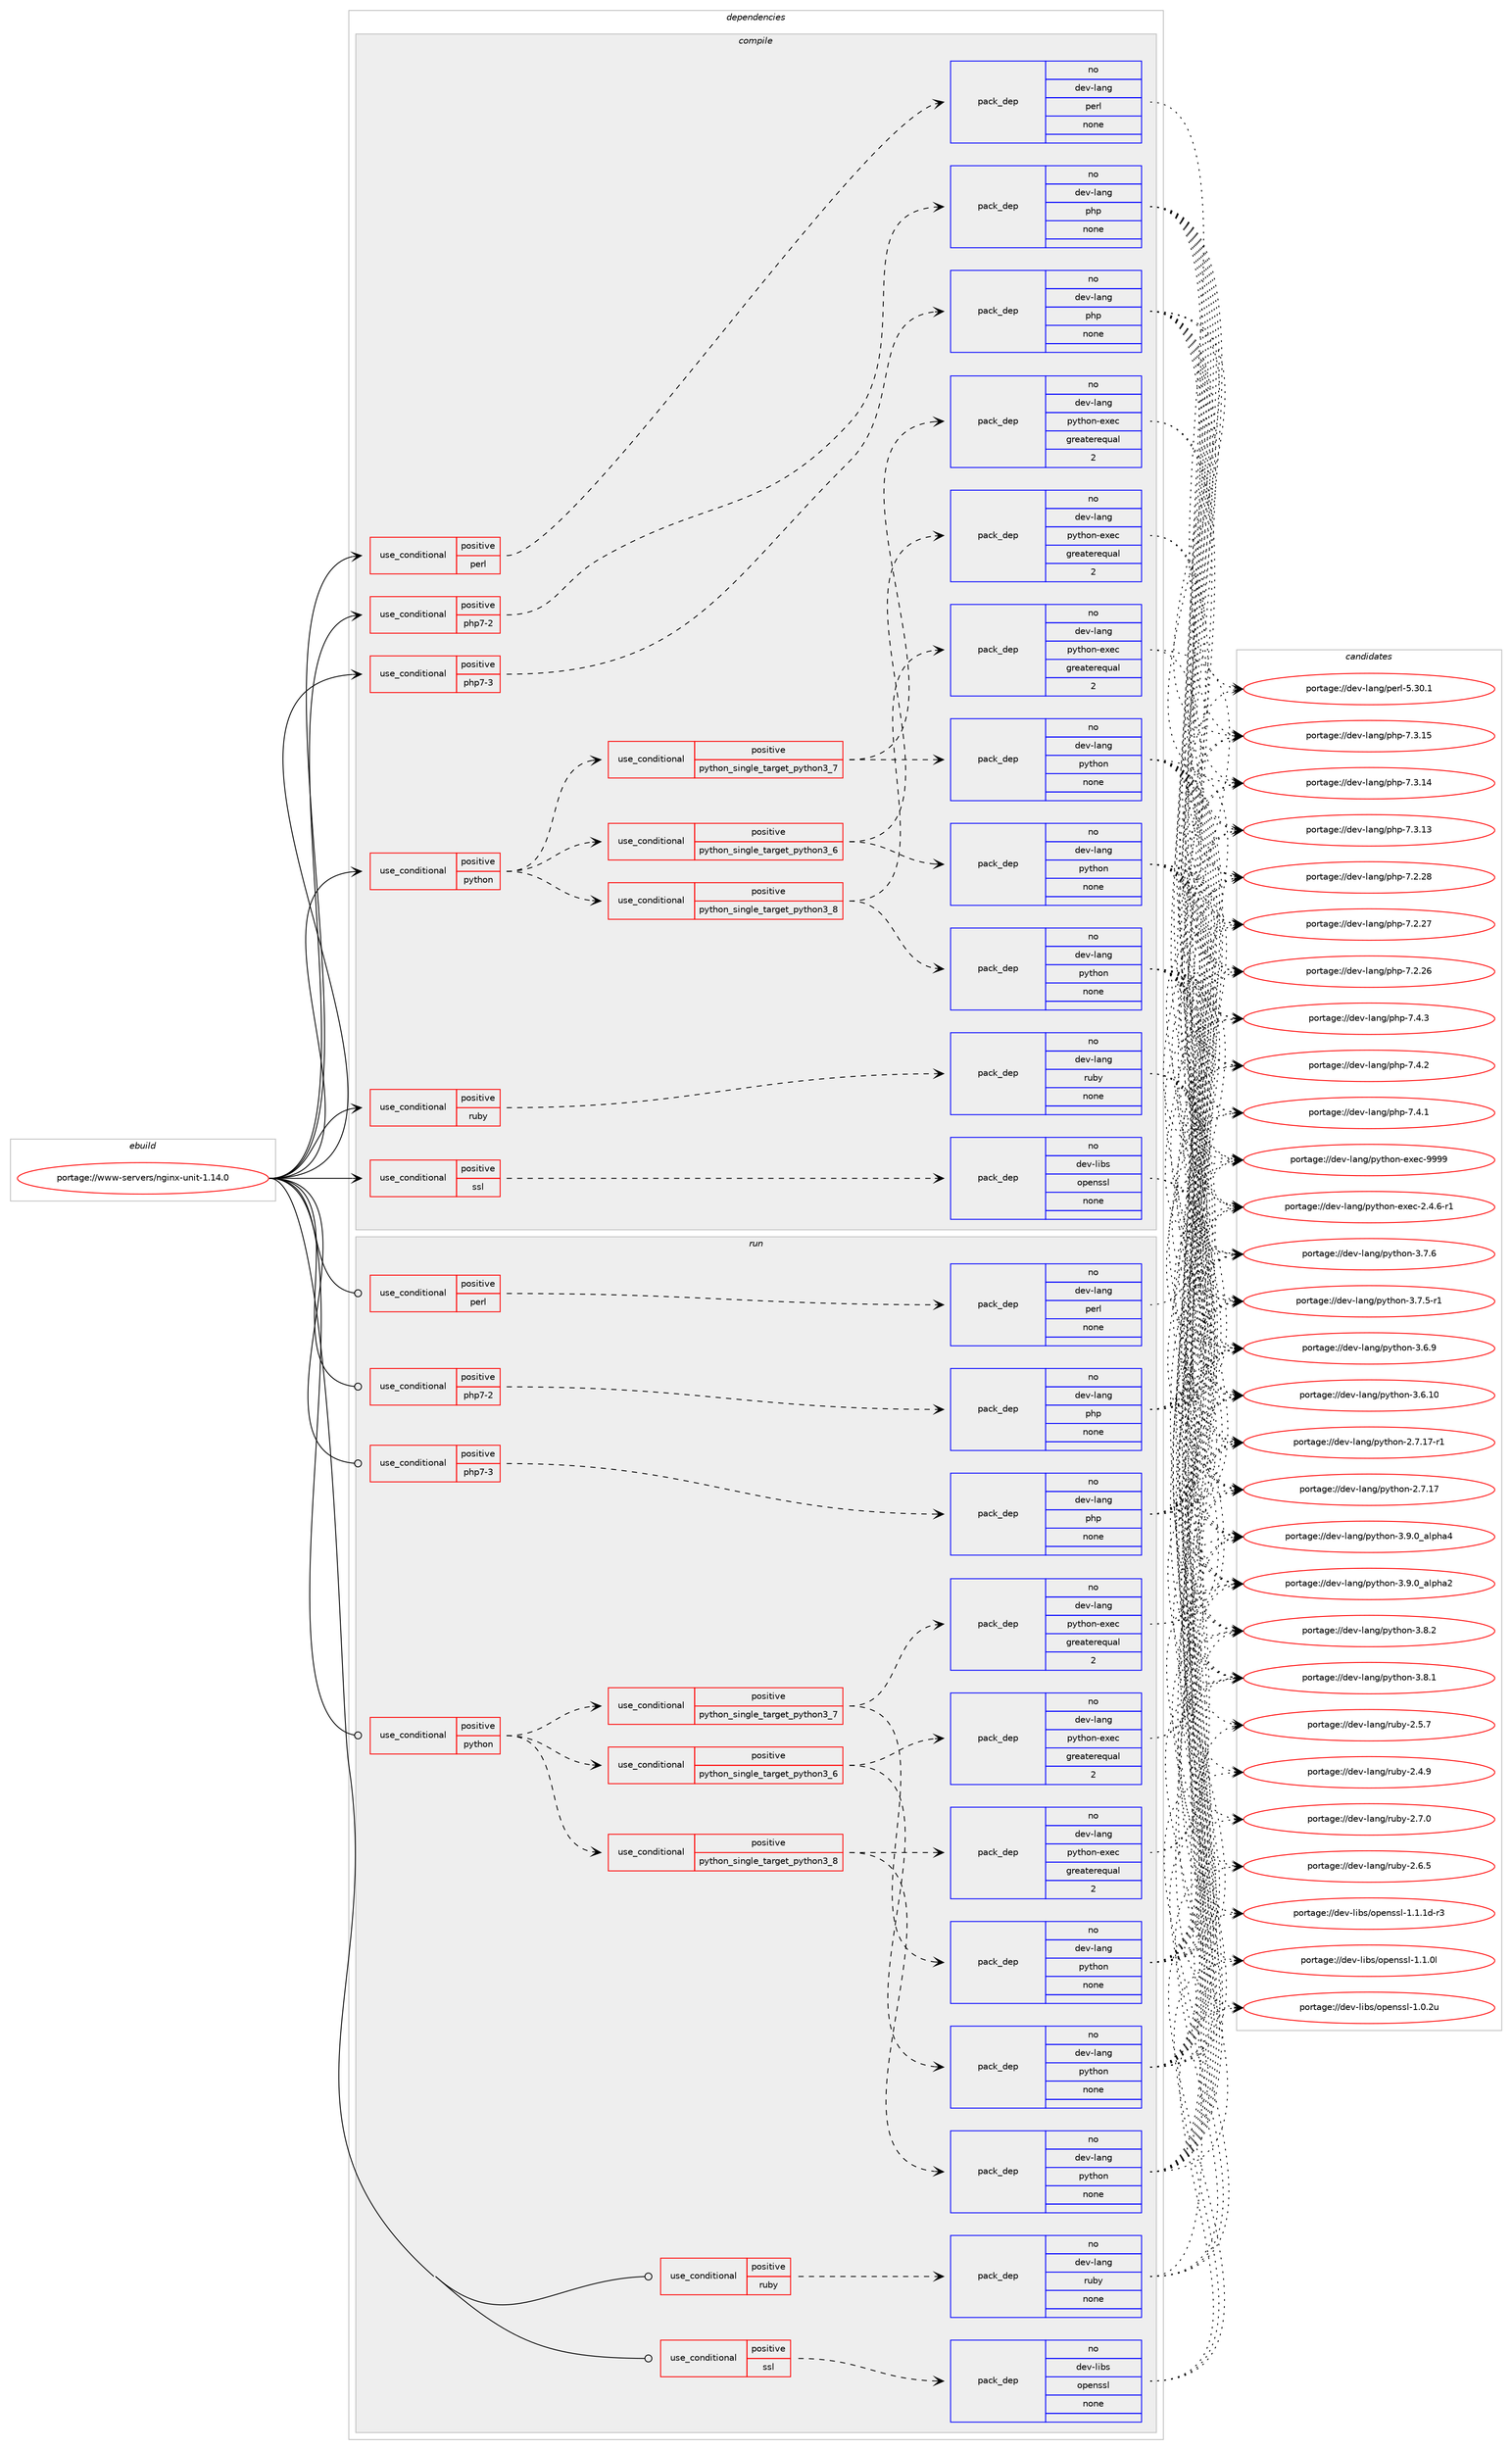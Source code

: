 digraph prolog {

# *************
# Graph options
# *************

newrank=true;
concentrate=true;
compound=true;
graph [rankdir=LR,fontname=Helvetica,fontsize=10,ranksep=1.5];#, ranksep=2.5, nodesep=0.2];
edge  [arrowhead=vee];
node  [fontname=Helvetica,fontsize=10];

# **********
# The ebuild
# **********

subgraph cluster_leftcol {
color=gray;
rank=same;
label=<<i>ebuild</i>>;
id [label="portage://www-servers/nginx-unit-1.14.0", color=red, width=4, href="../www-servers/nginx-unit-1.14.0.svg"];
}

# ****************
# The dependencies
# ****************

subgraph cluster_midcol {
color=gray;
label=<<i>dependencies</i>>;
subgraph cluster_compile {
fillcolor="#eeeeee";
style=filled;
label=<<i>compile</i>>;
subgraph cond2367 {
dependency17853 [label=<<TABLE BORDER="0" CELLBORDER="1" CELLSPACING="0" CELLPADDING="4"><TR><TD ROWSPAN="3" CELLPADDING="10">use_conditional</TD></TR><TR><TD>positive</TD></TR><TR><TD>perl</TD></TR></TABLE>>, shape=none, color=red];
subgraph pack15133 {
dependency17854 [label=<<TABLE BORDER="0" CELLBORDER="1" CELLSPACING="0" CELLPADDING="4" WIDTH="220"><TR><TD ROWSPAN="6" CELLPADDING="30">pack_dep</TD></TR><TR><TD WIDTH="110">no</TD></TR><TR><TD>dev-lang</TD></TR><TR><TD>perl</TD></TR><TR><TD>none</TD></TR><TR><TD></TD></TR></TABLE>>, shape=none, color=blue];
}
dependency17853:e -> dependency17854:w [weight=20,style="dashed",arrowhead="vee"];
}
id:e -> dependency17853:w [weight=20,style="solid",arrowhead="vee"];
subgraph cond2368 {
dependency17855 [label=<<TABLE BORDER="0" CELLBORDER="1" CELLSPACING="0" CELLPADDING="4"><TR><TD ROWSPAN="3" CELLPADDING="10">use_conditional</TD></TR><TR><TD>positive</TD></TR><TR><TD>php7-2</TD></TR></TABLE>>, shape=none, color=red];
subgraph pack15134 {
dependency17856 [label=<<TABLE BORDER="0" CELLBORDER="1" CELLSPACING="0" CELLPADDING="4" WIDTH="220"><TR><TD ROWSPAN="6" CELLPADDING="30">pack_dep</TD></TR><TR><TD WIDTH="110">no</TD></TR><TR><TD>dev-lang</TD></TR><TR><TD>php</TD></TR><TR><TD>none</TD></TR><TR><TD></TD></TR></TABLE>>, shape=none, color=blue];
}
dependency17855:e -> dependency17856:w [weight=20,style="dashed",arrowhead="vee"];
}
id:e -> dependency17855:w [weight=20,style="solid",arrowhead="vee"];
subgraph cond2369 {
dependency17857 [label=<<TABLE BORDER="0" CELLBORDER="1" CELLSPACING="0" CELLPADDING="4"><TR><TD ROWSPAN="3" CELLPADDING="10">use_conditional</TD></TR><TR><TD>positive</TD></TR><TR><TD>php7-3</TD></TR></TABLE>>, shape=none, color=red];
subgraph pack15135 {
dependency17858 [label=<<TABLE BORDER="0" CELLBORDER="1" CELLSPACING="0" CELLPADDING="4" WIDTH="220"><TR><TD ROWSPAN="6" CELLPADDING="30">pack_dep</TD></TR><TR><TD WIDTH="110">no</TD></TR><TR><TD>dev-lang</TD></TR><TR><TD>php</TD></TR><TR><TD>none</TD></TR><TR><TD></TD></TR></TABLE>>, shape=none, color=blue];
}
dependency17857:e -> dependency17858:w [weight=20,style="dashed",arrowhead="vee"];
}
id:e -> dependency17857:w [weight=20,style="solid",arrowhead="vee"];
subgraph cond2370 {
dependency17859 [label=<<TABLE BORDER="0" CELLBORDER="1" CELLSPACING="0" CELLPADDING="4"><TR><TD ROWSPAN="3" CELLPADDING="10">use_conditional</TD></TR><TR><TD>positive</TD></TR><TR><TD>python</TD></TR></TABLE>>, shape=none, color=red];
subgraph cond2371 {
dependency17860 [label=<<TABLE BORDER="0" CELLBORDER="1" CELLSPACING="0" CELLPADDING="4"><TR><TD ROWSPAN="3" CELLPADDING="10">use_conditional</TD></TR><TR><TD>positive</TD></TR><TR><TD>python_single_target_python3_6</TD></TR></TABLE>>, shape=none, color=red];
subgraph pack15136 {
dependency17861 [label=<<TABLE BORDER="0" CELLBORDER="1" CELLSPACING="0" CELLPADDING="4" WIDTH="220"><TR><TD ROWSPAN="6" CELLPADDING="30">pack_dep</TD></TR><TR><TD WIDTH="110">no</TD></TR><TR><TD>dev-lang</TD></TR><TR><TD>python</TD></TR><TR><TD>none</TD></TR><TR><TD></TD></TR></TABLE>>, shape=none, color=blue];
}
dependency17860:e -> dependency17861:w [weight=20,style="dashed",arrowhead="vee"];
subgraph pack15137 {
dependency17862 [label=<<TABLE BORDER="0" CELLBORDER="1" CELLSPACING="0" CELLPADDING="4" WIDTH="220"><TR><TD ROWSPAN="6" CELLPADDING="30">pack_dep</TD></TR><TR><TD WIDTH="110">no</TD></TR><TR><TD>dev-lang</TD></TR><TR><TD>python-exec</TD></TR><TR><TD>greaterequal</TD></TR><TR><TD>2</TD></TR></TABLE>>, shape=none, color=blue];
}
dependency17860:e -> dependency17862:w [weight=20,style="dashed",arrowhead="vee"];
}
dependency17859:e -> dependency17860:w [weight=20,style="dashed",arrowhead="vee"];
subgraph cond2372 {
dependency17863 [label=<<TABLE BORDER="0" CELLBORDER="1" CELLSPACING="0" CELLPADDING="4"><TR><TD ROWSPAN="3" CELLPADDING="10">use_conditional</TD></TR><TR><TD>positive</TD></TR><TR><TD>python_single_target_python3_7</TD></TR></TABLE>>, shape=none, color=red];
subgraph pack15138 {
dependency17864 [label=<<TABLE BORDER="0" CELLBORDER="1" CELLSPACING="0" CELLPADDING="4" WIDTH="220"><TR><TD ROWSPAN="6" CELLPADDING="30">pack_dep</TD></TR><TR><TD WIDTH="110">no</TD></TR><TR><TD>dev-lang</TD></TR><TR><TD>python</TD></TR><TR><TD>none</TD></TR><TR><TD></TD></TR></TABLE>>, shape=none, color=blue];
}
dependency17863:e -> dependency17864:w [weight=20,style="dashed",arrowhead="vee"];
subgraph pack15139 {
dependency17865 [label=<<TABLE BORDER="0" CELLBORDER="1" CELLSPACING="0" CELLPADDING="4" WIDTH="220"><TR><TD ROWSPAN="6" CELLPADDING="30">pack_dep</TD></TR><TR><TD WIDTH="110">no</TD></TR><TR><TD>dev-lang</TD></TR><TR><TD>python-exec</TD></TR><TR><TD>greaterequal</TD></TR><TR><TD>2</TD></TR></TABLE>>, shape=none, color=blue];
}
dependency17863:e -> dependency17865:w [weight=20,style="dashed",arrowhead="vee"];
}
dependency17859:e -> dependency17863:w [weight=20,style="dashed",arrowhead="vee"];
subgraph cond2373 {
dependency17866 [label=<<TABLE BORDER="0" CELLBORDER="1" CELLSPACING="0" CELLPADDING="4"><TR><TD ROWSPAN="3" CELLPADDING="10">use_conditional</TD></TR><TR><TD>positive</TD></TR><TR><TD>python_single_target_python3_8</TD></TR></TABLE>>, shape=none, color=red];
subgraph pack15140 {
dependency17867 [label=<<TABLE BORDER="0" CELLBORDER="1" CELLSPACING="0" CELLPADDING="4" WIDTH="220"><TR><TD ROWSPAN="6" CELLPADDING="30">pack_dep</TD></TR><TR><TD WIDTH="110">no</TD></TR><TR><TD>dev-lang</TD></TR><TR><TD>python</TD></TR><TR><TD>none</TD></TR><TR><TD></TD></TR></TABLE>>, shape=none, color=blue];
}
dependency17866:e -> dependency17867:w [weight=20,style="dashed",arrowhead="vee"];
subgraph pack15141 {
dependency17868 [label=<<TABLE BORDER="0" CELLBORDER="1" CELLSPACING="0" CELLPADDING="4" WIDTH="220"><TR><TD ROWSPAN="6" CELLPADDING="30">pack_dep</TD></TR><TR><TD WIDTH="110">no</TD></TR><TR><TD>dev-lang</TD></TR><TR><TD>python-exec</TD></TR><TR><TD>greaterequal</TD></TR><TR><TD>2</TD></TR></TABLE>>, shape=none, color=blue];
}
dependency17866:e -> dependency17868:w [weight=20,style="dashed",arrowhead="vee"];
}
dependency17859:e -> dependency17866:w [weight=20,style="dashed",arrowhead="vee"];
}
id:e -> dependency17859:w [weight=20,style="solid",arrowhead="vee"];
subgraph cond2374 {
dependency17869 [label=<<TABLE BORDER="0" CELLBORDER="1" CELLSPACING="0" CELLPADDING="4"><TR><TD ROWSPAN="3" CELLPADDING="10">use_conditional</TD></TR><TR><TD>positive</TD></TR><TR><TD>ruby</TD></TR></TABLE>>, shape=none, color=red];
subgraph pack15142 {
dependency17870 [label=<<TABLE BORDER="0" CELLBORDER="1" CELLSPACING="0" CELLPADDING="4" WIDTH="220"><TR><TD ROWSPAN="6" CELLPADDING="30">pack_dep</TD></TR><TR><TD WIDTH="110">no</TD></TR><TR><TD>dev-lang</TD></TR><TR><TD>ruby</TD></TR><TR><TD>none</TD></TR><TR><TD></TD></TR></TABLE>>, shape=none, color=blue];
}
dependency17869:e -> dependency17870:w [weight=20,style="dashed",arrowhead="vee"];
}
id:e -> dependency17869:w [weight=20,style="solid",arrowhead="vee"];
subgraph cond2375 {
dependency17871 [label=<<TABLE BORDER="0" CELLBORDER="1" CELLSPACING="0" CELLPADDING="4"><TR><TD ROWSPAN="3" CELLPADDING="10">use_conditional</TD></TR><TR><TD>positive</TD></TR><TR><TD>ssl</TD></TR></TABLE>>, shape=none, color=red];
subgraph pack15143 {
dependency17872 [label=<<TABLE BORDER="0" CELLBORDER="1" CELLSPACING="0" CELLPADDING="4" WIDTH="220"><TR><TD ROWSPAN="6" CELLPADDING="30">pack_dep</TD></TR><TR><TD WIDTH="110">no</TD></TR><TR><TD>dev-libs</TD></TR><TR><TD>openssl</TD></TR><TR><TD>none</TD></TR><TR><TD></TD></TR></TABLE>>, shape=none, color=blue];
}
dependency17871:e -> dependency17872:w [weight=20,style="dashed",arrowhead="vee"];
}
id:e -> dependency17871:w [weight=20,style="solid",arrowhead="vee"];
}
subgraph cluster_compileandrun {
fillcolor="#eeeeee";
style=filled;
label=<<i>compile and run</i>>;
}
subgraph cluster_run {
fillcolor="#eeeeee";
style=filled;
label=<<i>run</i>>;
subgraph cond2376 {
dependency17873 [label=<<TABLE BORDER="0" CELLBORDER="1" CELLSPACING="0" CELLPADDING="4"><TR><TD ROWSPAN="3" CELLPADDING="10">use_conditional</TD></TR><TR><TD>positive</TD></TR><TR><TD>perl</TD></TR></TABLE>>, shape=none, color=red];
subgraph pack15144 {
dependency17874 [label=<<TABLE BORDER="0" CELLBORDER="1" CELLSPACING="0" CELLPADDING="4" WIDTH="220"><TR><TD ROWSPAN="6" CELLPADDING="30">pack_dep</TD></TR><TR><TD WIDTH="110">no</TD></TR><TR><TD>dev-lang</TD></TR><TR><TD>perl</TD></TR><TR><TD>none</TD></TR><TR><TD></TD></TR></TABLE>>, shape=none, color=blue];
}
dependency17873:e -> dependency17874:w [weight=20,style="dashed",arrowhead="vee"];
}
id:e -> dependency17873:w [weight=20,style="solid",arrowhead="odot"];
subgraph cond2377 {
dependency17875 [label=<<TABLE BORDER="0" CELLBORDER="1" CELLSPACING="0" CELLPADDING="4"><TR><TD ROWSPAN="3" CELLPADDING="10">use_conditional</TD></TR><TR><TD>positive</TD></TR><TR><TD>php7-2</TD></TR></TABLE>>, shape=none, color=red];
subgraph pack15145 {
dependency17876 [label=<<TABLE BORDER="0" CELLBORDER="1" CELLSPACING="0" CELLPADDING="4" WIDTH="220"><TR><TD ROWSPAN="6" CELLPADDING="30">pack_dep</TD></TR><TR><TD WIDTH="110">no</TD></TR><TR><TD>dev-lang</TD></TR><TR><TD>php</TD></TR><TR><TD>none</TD></TR><TR><TD></TD></TR></TABLE>>, shape=none, color=blue];
}
dependency17875:e -> dependency17876:w [weight=20,style="dashed",arrowhead="vee"];
}
id:e -> dependency17875:w [weight=20,style="solid",arrowhead="odot"];
subgraph cond2378 {
dependency17877 [label=<<TABLE BORDER="0" CELLBORDER="1" CELLSPACING="0" CELLPADDING="4"><TR><TD ROWSPAN="3" CELLPADDING="10">use_conditional</TD></TR><TR><TD>positive</TD></TR><TR><TD>php7-3</TD></TR></TABLE>>, shape=none, color=red];
subgraph pack15146 {
dependency17878 [label=<<TABLE BORDER="0" CELLBORDER="1" CELLSPACING="0" CELLPADDING="4" WIDTH="220"><TR><TD ROWSPAN="6" CELLPADDING="30">pack_dep</TD></TR><TR><TD WIDTH="110">no</TD></TR><TR><TD>dev-lang</TD></TR><TR><TD>php</TD></TR><TR><TD>none</TD></TR><TR><TD></TD></TR></TABLE>>, shape=none, color=blue];
}
dependency17877:e -> dependency17878:w [weight=20,style="dashed",arrowhead="vee"];
}
id:e -> dependency17877:w [weight=20,style="solid",arrowhead="odot"];
subgraph cond2379 {
dependency17879 [label=<<TABLE BORDER="0" CELLBORDER="1" CELLSPACING="0" CELLPADDING="4"><TR><TD ROWSPAN="3" CELLPADDING="10">use_conditional</TD></TR><TR><TD>positive</TD></TR><TR><TD>python</TD></TR></TABLE>>, shape=none, color=red];
subgraph cond2380 {
dependency17880 [label=<<TABLE BORDER="0" CELLBORDER="1" CELLSPACING="0" CELLPADDING="4"><TR><TD ROWSPAN="3" CELLPADDING="10">use_conditional</TD></TR><TR><TD>positive</TD></TR><TR><TD>python_single_target_python3_6</TD></TR></TABLE>>, shape=none, color=red];
subgraph pack15147 {
dependency17881 [label=<<TABLE BORDER="0" CELLBORDER="1" CELLSPACING="0" CELLPADDING="4" WIDTH="220"><TR><TD ROWSPAN="6" CELLPADDING="30">pack_dep</TD></TR><TR><TD WIDTH="110">no</TD></TR><TR><TD>dev-lang</TD></TR><TR><TD>python</TD></TR><TR><TD>none</TD></TR><TR><TD></TD></TR></TABLE>>, shape=none, color=blue];
}
dependency17880:e -> dependency17881:w [weight=20,style="dashed",arrowhead="vee"];
subgraph pack15148 {
dependency17882 [label=<<TABLE BORDER="0" CELLBORDER="1" CELLSPACING="0" CELLPADDING="4" WIDTH="220"><TR><TD ROWSPAN="6" CELLPADDING="30">pack_dep</TD></TR><TR><TD WIDTH="110">no</TD></TR><TR><TD>dev-lang</TD></TR><TR><TD>python-exec</TD></TR><TR><TD>greaterequal</TD></TR><TR><TD>2</TD></TR></TABLE>>, shape=none, color=blue];
}
dependency17880:e -> dependency17882:w [weight=20,style="dashed",arrowhead="vee"];
}
dependency17879:e -> dependency17880:w [weight=20,style="dashed",arrowhead="vee"];
subgraph cond2381 {
dependency17883 [label=<<TABLE BORDER="0" CELLBORDER="1" CELLSPACING="0" CELLPADDING="4"><TR><TD ROWSPAN="3" CELLPADDING="10">use_conditional</TD></TR><TR><TD>positive</TD></TR><TR><TD>python_single_target_python3_7</TD></TR></TABLE>>, shape=none, color=red];
subgraph pack15149 {
dependency17884 [label=<<TABLE BORDER="0" CELLBORDER="1" CELLSPACING="0" CELLPADDING="4" WIDTH="220"><TR><TD ROWSPAN="6" CELLPADDING="30">pack_dep</TD></TR><TR><TD WIDTH="110">no</TD></TR><TR><TD>dev-lang</TD></TR><TR><TD>python</TD></TR><TR><TD>none</TD></TR><TR><TD></TD></TR></TABLE>>, shape=none, color=blue];
}
dependency17883:e -> dependency17884:w [weight=20,style="dashed",arrowhead="vee"];
subgraph pack15150 {
dependency17885 [label=<<TABLE BORDER="0" CELLBORDER="1" CELLSPACING="0" CELLPADDING="4" WIDTH="220"><TR><TD ROWSPAN="6" CELLPADDING="30">pack_dep</TD></TR><TR><TD WIDTH="110">no</TD></TR><TR><TD>dev-lang</TD></TR><TR><TD>python-exec</TD></TR><TR><TD>greaterequal</TD></TR><TR><TD>2</TD></TR></TABLE>>, shape=none, color=blue];
}
dependency17883:e -> dependency17885:w [weight=20,style="dashed",arrowhead="vee"];
}
dependency17879:e -> dependency17883:w [weight=20,style="dashed",arrowhead="vee"];
subgraph cond2382 {
dependency17886 [label=<<TABLE BORDER="0" CELLBORDER="1" CELLSPACING="0" CELLPADDING="4"><TR><TD ROWSPAN="3" CELLPADDING="10">use_conditional</TD></TR><TR><TD>positive</TD></TR><TR><TD>python_single_target_python3_8</TD></TR></TABLE>>, shape=none, color=red];
subgraph pack15151 {
dependency17887 [label=<<TABLE BORDER="0" CELLBORDER="1" CELLSPACING="0" CELLPADDING="4" WIDTH="220"><TR><TD ROWSPAN="6" CELLPADDING="30">pack_dep</TD></TR><TR><TD WIDTH="110">no</TD></TR><TR><TD>dev-lang</TD></TR><TR><TD>python</TD></TR><TR><TD>none</TD></TR><TR><TD></TD></TR></TABLE>>, shape=none, color=blue];
}
dependency17886:e -> dependency17887:w [weight=20,style="dashed",arrowhead="vee"];
subgraph pack15152 {
dependency17888 [label=<<TABLE BORDER="0" CELLBORDER="1" CELLSPACING="0" CELLPADDING="4" WIDTH="220"><TR><TD ROWSPAN="6" CELLPADDING="30">pack_dep</TD></TR><TR><TD WIDTH="110">no</TD></TR><TR><TD>dev-lang</TD></TR><TR><TD>python-exec</TD></TR><TR><TD>greaterequal</TD></TR><TR><TD>2</TD></TR></TABLE>>, shape=none, color=blue];
}
dependency17886:e -> dependency17888:w [weight=20,style="dashed",arrowhead="vee"];
}
dependency17879:e -> dependency17886:w [weight=20,style="dashed",arrowhead="vee"];
}
id:e -> dependency17879:w [weight=20,style="solid",arrowhead="odot"];
subgraph cond2383 {
dependency17889 [label=<<TABLE BORDER="0" CELLBORDER="1" CELLSPACING="0" CELLPADDING="4"><TR><TD ROWSPAN="3" CELLPADDING="10">use_conditional</TD></TR><TR><TD>positive</TD></TR><TR><TD>ruby</TD></TR></TABLE>>, shape=none, color=red];
subgraph pack15153 {
dependency17890 [label=<<TABLE BORDER="0" CELLBORDER="1" CELLSPACING="0" CELLPADDING="4" WIDTH="220"><TR><TD ROWSPAN="6" CELLPADDING="30">pack_dep</TD></TR><TR><TD WIDTH="110">no</TD></TR><TR><TD>dev-lang</TD></TR><TR><TD>ruby</TD></TR><TR><TD>none</TD></TR><TR><TD></TD></TR></TABLE>>, shape=none, color=blue];
}
dependency17889:e -> dependency17890:w [weight=20,style="dashed",arrowhead="vee"];
}
id:e -> dependency17889:w [weight=20,style="solid",arrowhead="odot"];
subgraph cond2384 {
dependency17891 [label=<<TABLE BORDER="0" CELLBORDER="1" CELLSPACING="0" CELLPADDING="4"><TR><TD ROWSPAN="3" CELLPADDING="10">use_conditional</TD></TR><TR><TD>positive</TD></TR><TR><TD>ssl</TD></TR></TABLE>>, shape=none, color=red];
subgraph pack15154 {
dependency17892 [label=<<TABLE BORDER="0" CELLBORDER="1" CELLSPACING="0" CELLPADDING="4" WIDTH="220"><TR><TD ROWSPAN="6" CELLPADDING="30">pack_dep</TD></TR><TR><TD WIDTH="110">no</TD></TR><TR><TD>dev-libs</TD></TR><TR><TD>openssl</TD></TR><TR><TD>none</TD></TR><TR><TD></TD></TR></TABLE>>, shape=none, color=blue];
}
dependency17891:e -> dependency17892:w [weight=20,style="dashed",arrowhead="vee"];
}
id:e -> dependency17891:w [weight=20,style="solid",arrowhead="odot"];
}
}

# **************
# The candidates
# **************

subgraph cluster_choices {
rank=same;
color=gray;
label=<<i>candidates</i>>;

subgraph choice15133 {
color=black;
nodesep=1;
choice10010111845108971101034711210111410845534651484649 [label="portage://dev-lang/perl-5.30.1", color=red, width=4,href="../dev-lang/perl-5.30.1.svg"];
dependency17854:e -> choice10010111845108971101034711210111410845534651484649:w [style=dotted,weight="100"];
}
subgraph choice15134 {
color=black;
nodesep=1;
choice100101118451089711010347112104112455546524651 [label="portage://dev-lang/php-7.4.3", color=red, width=4,href="../dev-lang/php-7.4.3.svg"];
choice100101118451089711010347112104112455546524650 [label="portage://dev-lang/php-7.4.2", color=red, width=4,href="../dev-lang/php-7.4.2.svg"];
choice100101118451089711010347112104112455546524649 [label="portage://dev-lang/php-7.4.1", color=red, width=4,href="../dev-lang/php-7.4.1.svg"];
choice10010111845108971101034711210411245554651464953 [label="portage://dev-lang/php-7.3.15", color=red, width=4,href="../dev-lang/php-7.3.15.svg"];
choice10010111845108971101034711210411245554651464952 [label="portage://dev-lang/php-7.3.14", color=red, width=4,href="../dev-lang/php-7.3.14.svg"];
choice10010111845108971101034711210411245554651464951 [label="portage://dev-lang/php-7.3.13", color=red, width=4,href="../dev-lang/php-7.3.13.svg"];
choice10010111845108971101034711210411245554650465056 [label="portage://dev-lang/php-7.2.28", color=red, width=4,href="../dev-lang/php-7.2.28.svg"];
choice10010111845108971101034711210411245554650465055 [label="portage://dev-lang/php-7.2.27", color=red, width=4,href="../dev-lang/php-7.2.27.svg"];
choice10010111845108971101034711210411245554650465054 [label="portage://dev-lang/php-7.2.26", color=red, width=4,href="../dev-lang/php-7.2.26.svg"];
dependency17856:e -> choice100101118451089711010347112104112455546524651:w [style=dotted,weight="100"];
dependency17856:e -> choice100101118451089711010347112104112455546524650:w [style=dotted,weight="100"];
dependency17856:e -> choice100101118451089711010347112104112455546524649:w [style=dotted,weight="100"];
dependency17856:e -> choice10010111845108971101034711210411245554651464953:w [style=dotted,weight="100"];
dependency17856:e -> choice10010111845108971101034711210411245554651464952:w [style=dotted,weight="100"];
dependency17856:e -> choice10010111845108971101034711210411245554651464951:w [style=dotted,weight="100"];
dependency17856:e -> choice10010111845108971101034711210411245554650465056:w [style=dotted,weight="100"];
dependency17856:e -> choice10010111845108971101034711210411245554650465055:w [style=dotted,weight="100"];
dependency17856:e -> choice10010111845108971101034711210411245554650465054:w [style=dotted,weight="100"];
}
subgraph choice15135 {
color=black;
nodesep=1;
choice100101118451089711010347112104112455546524651 [label="portage://dev-lang/php-7.4.3", color=red, width=4,href="../dev-lang/php-7.4.3.svg"];
choice100101118451089711010347112104112455546524650 [label="portage://dev-lang/php-7.4.2", color=red, width=4,href="../dev-lang/php-7.4.2.svg"];
choice100101118451089711010347112104112455546524649 [label="portage://dev-lang/php-7.4.1", color=red, width=4,href="../dev-lang/php-7.4.1.svg"];
choice10010111845108971101034711210411245554651464953 [label="portage://dev-lang/php-7.3.15", color=red, width=4,href="../dev-lang/php-7.3.15.svg"];
choice10010111845108971101034711210411245554651464952 [label="portage://dev-lang/php-7.3.14", color=red, width=4,href="../dev-lang/php-7.3.14.svg"];
choice10010111845108971101034711210411245554651464951 [label="portage://dev-lang/php-7.3.13", color=red, width=4,href="../dev-lang/php-7.3.13.svg"];
choice10010111845108971101034711210411245554650465056 [label="portage://dev-lang/php-7.2.28", color=red, width=4,href="../dev-lang/php-7.2.28.svg"];
choice10010111845108971101034711210411245554650465055 [label="portage://dev-lang/php-7.2.27", color=red, width=4,href="../dev-lang/php-7.2.27.svg"];
choice10010111845108971101034711210411245554650465054 [label="portage://dev-lang/php-7.2.26", color=red, width=4,href="../dev-lang/php-7.2.26.svg"];
dependency17858:e -> choice100101118451089711010347112104112455546524651:w [style=dotted,weight="100"];
dependency17858:e -> choice100101118451089711010347112104112455546524650:w [style=dotted,weight="100"];
dependency17858:e -> choice100101118451089711010347112104112455546524649:w [style=dotted,weight="100"];
dependency17858:e -> choice10010111845108971101034711210411245554651464953:w [style=dotted,weight="100"];
dependency17858:e -> choice10010111845108971101034711210411245554651464952:w [style=dotted,weight="100"];
dependency17858:e -> choice10010111845108971101034711210411245554651464951:w [style=dotted,weight="100"];
dependency17858:e -> choice10010111845108971101034711210411245554650465056:w [style=dotted,weight="100"];
dependency17858:e -> choice10010111845108971101034711210411245554650465055:w [style=dotted,weight="100"];
dependency17858:e -> choice10010111845108971101034711210411245554650465054:w [style=dotted,weight="100"];
}
subgraph choice15136 {
color=black;
nodesep=1;
choice10010111845108971101034711212111610411111045514657464895971081121049752 [label="portage://dev-lang/python-3.9.0_alpha4", color=red, width=4,href="../dev-lang/python-3.9.0_alpha4.svg"];
choice10010111845108971101034711212111610411111045514657464895971081121049750 [label="portage://dev-lang/python-3.9.0_alpha2", color=red, width=4,href="../dev-lang/python-3.9.0_alpha2.svg"];
choice100101118451089711010347112121116104111110455146564650 [label="portage://dev-lang/python-3.8.2", color=red, width=4,href="../dev-lang/python-3.8.2.svg"];
choice100101118451089711010347112121116104111110455146564649 [label="portage://dev-lang/python-3.8.1", color=red, width=4,href="../dev-lang/python-3.8.1.svg"];
choice100101118451089711010347112121116104111110455146554654 [label="portage://dev-lang/python-3.7.6", color=red, width=4,href="../dev-lang/python-3.7.6.svg"];
choice1001011184510897110103471121211161041111104551465546534511449 [label="portage://dev-lang/python-3.7.5-r1", color=red, width=4,href="../dev-lang/python-3.7.5-r1.svg"];
choice100101118451089711010347112121116104111110455146544657 [label="portage://dev-lang/python-3.6.9", color=red, width=4,href="../dev-lang/python-3.6.9.svg"];
choice10010111845108971101034711212111610411111045514654464948 [label="portage://dev-lang/python-3.6.10", color=red, width=4,href="../dev-lang/python-3.6.10.svg"];
choice100101118451089711010347112121116104111110455046554649554511449 [label="portage://dev-lang/python-2.7.17-r1", color=red, width=4,href="../dev-lang/python-2.7.17-r1.svg"];
choice10010111845108971101034711212111610411111045504655464955 [label="portage://dev-lang/python-2.7.17", color=red, width=4,href="../dev-lang/python-2.7.17.svg"];
dependency17861:e -> choice10010111845108971101034711212111610411111045514657464895971081121049752:w [style=dotted,weight="100"];
dependency17861:e -> choice10010111845108971101034711212111610411111045514657464895971081121049750:w [style=dotted,weight="100"];
dependency17861:e -> choice100101118451089711010347112121116104111110455146564650:w [style=dotted,weight="100"];
dependency17861:e -> choice100101118451089711010347112121116104111110455146564649:w [style=dotted,weight="100"];
dependency17861:e -> choice100101118451089711010347112121116104111110455146554654:w [style=dotted,weight="100"];
dependency17861:e -> choice1001011184510897110103471121211161041111104551465546534511449:w [style=dotted,weight="100"];
dependency17861:e -> choice100101118451089711010347112121116104111110455146544657:w [style=dotted,weight="100"];
dependency17861:e -> choice10010111845108971101034711212111610411111045514654464948:w [style=dotted,weight="100"];
dependency17861:e -> choice100101118451089711010347112121116104111110455046554649554511449:w [style=dotted,weight="100"];
dependency17861:e -> choice10010111845108971101034711212111610411111045504655464955:w [style=dotted,weight="100"];
}
subgraph choice15137 {
color=black;
nodesep=1;
choice10010111845108971101034711212111610411111045101120101994557575757 [label="portage://dev-lang/python-exec-9999", color=red, width=4,href="../dev-lang/python-exec-9999.svg"];
choice10010111845108971101034711212111610411111045101120101994550465246544511449 [label="portage://dev-lang/python-exec-2.4.6-r1", color=red, width=4,href="../dev-lang/python-exec-2.4.6-r1.svg"];
dependency17862:e -> choice10010111845108971101034711212111610411111045101120101994557575757:w [style=dotted,weight="100"];
dependency17862:e -> choice10010111845108971101034711212111610411111045101120101994550465246544511449:w [style=dotted,weight="100"];
}
subgraph choice15138 {
color=black;
nodesep=1;
choice10010111845108971101034711212111610411111045514657464895971081121049752 [label="portage://dev-lang/python-3.9.0_alpha4", color=red, width=4,href="../dev-lang/python-3.9.0_alpha4.svg"];
choice10010111845108971101034711212111610411111045514657464895971081121049750 [label="portage://dev-lang/python-3.9.0_alpha2", color=red, width=4,href="../dev-lang/python-3.9.0_alpha2.svg"];
choice100101118451089711010347112121116104111110455146564650 [label="portage://dev-lang/python-3.8.2", color=red, width=4,href="../dev-lang/python-3.8.2.svg"];
choice100101118451089711010347112121116104111110455146564649 [label="portage://dev-lang/python-3.8.1", color=red, width=4,href="../dev-lang/python-3.8.1.svg"];
choice100101118451089711010347112121116104111110455146554654 [label="portage://dev-lang/python-3.7.6", color=red, width=4,href="../dev-lang/python-3.7.6.svg"];
choice1001011184510897110103471121211161041111104551465546534511449 [label="portage://dev-lang/python-3.7.5-r1", color=red, width=4,href="../dev-lang/python-3.7.5-r1.svg"];
choice100101118451089711010347112121116104111110455146544657 [label="portage://dev-lang/python-3.6.9", color=red, width=4,href="../dev-lang/python-3.6.9.svg"];
choice10010111845108971101034711212111610411111045514654464948 [label="portage://dev-lang/python-3.6.10", color=red, width=4,href="../dev-lang/python-3.6.10.svg"];
choice100101118451089711010347112121116104111110455046554649554511449 [label="portage://dev-lang/python-2.7.17-r1", color=red, width=4,href="../dev-lang/python-2.7.17-r1.svg"];
choice10010111845108971101034711212111610411111045504655464955 [label="portage://dev-lang/python-2.7.17", color=red, width=4,href="../dev-lang/python-2.7.17.svg"];
dependency17864:e -> choice10010111845108971101034711212111610411111045514657464895971081121049752:w [style=dotted,weight="100"];
dependency17864:e -> choice10010111845108971101034711212111610411111045514657464895971081121049750:w [style=dotted,weight="100"];
dependency17864:e -> choice100101118451089711010347112121116104111110455146564650:w [style=dotted,weight="100"];
dependency17864:e -> choice100101118451089711010347112121116104111110455146564649:w [style=dotted,weight="100"];
dependency17864:e -> choice100101118451089711010347112121116104111110455146554654:w [style=dotted,weight="100"];
dependency17864:e -> choice1001011184510897110103471121211161041111104551465546534511449:w [style=dotted,weight="100"];
dependency17864:e -> choice100101118451089711010347112121116104111110455146544657:w [style=dotted,weight="100"];
dependency17864:e -> choice10010111845108971101034711212111610411111045514654464948:w [style=dotted,weight="100"];
dependency17864:e -> choice100101118451089711010347112121116104111110455046554649554511449:w [style=dotted,weight="100"];
dependency17864:e -> choice10010111845108971101034711212111610411111045504655464955:w [style=dotted,weight="100"];
}
subgraph choice15139 {
color=black;
nodesep=1;
choice10010111845108971101034711212111610411111045101120101994557575757 [label="portage://dev-lang/python-exec-9999", color=red, width=4,href="../dev-lang/python-exec-9999.svg"];
choice10010111845108971101034711212111610411111045101120101994550465246544511449 [label="portage://dev-lang/python-exec-2.4.6-r1", color=red, width=4,href="../dev-lang/python-exec-2.4.6-r1.svg"];
dependency17865:e -> choice10010111845108971101034711212111610411111045101120101994557575757:w [style=dotted,weight="100"];
dependency17865:e -> choice10010111845108971101034711212111610411111045101120101994550465246544511449:w [style=dotted,weight="100"];
}
subgraph choice15140 {
color=black;
nodesep=1;
choice10010111845108971101034711212111610411111045514657464895971081121049752 [label="portage://dev-lang/python-3.9.0_alpha4", color=red, width=4,href="../dev-lang/python-3.9.0_alpha4.svg"];
choice10010111845108971101034711212111610411111045514657464895971081121049750 [label="portage://dev-lang/python-3.9.0_alpha2", color=red, width=4,href="../dev-lang/python-3.9.0_alpha2.svg"];
choice100101118451089711010347112121116104111110455146564650 [label="portage://dev-lang/python-3.8.2", color=red, width=4,href="../dev-lang/python-3.8.2.svg"];
choice100101118451089711010347112121116104111110455146564649 [label="portage://dev-lang/python-3.8.1", color=red, width=4,href="../dev-lang/python-3.8.1.svg"];
choice100101118451089711010347112121116104111110455146554654 [label="portage://dev-lang/python-3.7.6", color=red, width=4,href="../dev-lang/python-3.7.6.svg"];
choice1001011184510897110103471121211161041111104551465546534511449 [label="portage://dev-lang/python-3.7.5-r1", color=red, width=4,href="../dev-lang/python-3.7.5-r1.svg"];
choice100101118451089711010347112121116104111110455146544657 [label="portage://dev-lang/python-3.6.9", color=red, width=4,href="../dev-lang/python-3.6.9.svg"];
choice10010111845108971101034711212111610411111045514654464948 [label="portage://dev-lang/python-3.6.10", color=red, width=4,href="../dev-lang/python-3.6.10.svg"];
choice100101118451089711010347112121116104111110455046554649554511449 [label="portage://dev-lang/python-2.7.17-r1", color=red, width=4,href="../dev-lang/python-2.7.17-r1.svg"];
choice10010111845108971101034711212111610411111045504655464955 [label="portage://dev-lang/python-2.7.17", color=red, width=4,href="../dev-lang/python-2.7.17.svg"];
dependency17867:e -> choice10010111845108971101034711212111610411111045514657464895971081121049752:w [style=dotted,weight="100"];
dependency17867:e -> choice10010111845108971101034711212111610411111045514657464895971081121049750:w [style=dotted,weight="100"];
dependency17867:e -> choice100101118451089711010347112121116104111110455146564650:w [style=dotted,weight="100"];
dependency17867:e -> choice100101118451089711010347112121116104111110455146564649:w [style=dotted,weight="100"];
dependency17867:e -> choice100101118451089711010347112121116104111110455146554654:w [style=dotted,weight="100"];
dependency17867:e -> choice1001011184510897110103471121211161041111104551465546534511449:w [style=dotted,weight="100"];
dependency17867:e -> choice100101118451089711010347112121116104111110455146544657:w [style=dotted,weight="100"];
dependency17867:e -> choice10010111845108971101034711212111610411111045514654464948:w [style=dotted,weight="100"];
dependency17867:e -> choice100101118451089711010347112121116104111110455046554649554511449:w [style=dotted,weight="100"];
dependency17867:e -> choice10010111845108971101034711212111610411111045504655464955:w [style=dotted,weight="100"];
}
subgraph choice15141 {
color=black;
nodesep=1;
choice10010111845108971101034711212111610411111045101120101994557575757 [label="portage://dev-lang/python-exec-9999", color=red, width=4,href="../dev-lang/python-exec-9999.svg"];
choice10010111845108971101034711212111610411111045101120101994550465246544511449 [label="portage://dev-lang/python-exec-2.4.6-r1", color=red, width=4,href="../dev-lang/python-exec-2.4.6-r1.svg"];
dependency17868:e -> choice10010111845108971101034711212111610411111045101120101994557575757:w [style=dotted,weight="100"];
dependency17868:e -> choice10010111845108971101034711212111610411111045101120101994550465246544511449:w [style=dotted,weight="100"];
}
subgraph choice15142 {
color=black;
nodesep=1;
choice10010111845108971101034711411798121455046554648 [label="portage://dev-lang/ruby-2.7.0", color=red, width=4,href="../dev-lang/ruby-2.7.0.svg"];
choice10010111845108971101034711411798121455046544653 [label="portage://dev-lang/ruby-2.6.5", color=red, width=4,href="../dev-lang/ruby-2.6.5.svg"];
choice10010111845108971101034711411798121455046534655 [label="portage://dev-lang/ruby-2.5.7", color=red, width=4,href="../dev-lang/ruby-2.5.7.svg"];
choice10010111845108971101034711411798121455046524657 [label="portage://dev-lang/ruby-2.4.9", color=red, width=4,href="../dev-lang/ruby-2.4.9.svg"];
dependency17870:e -> choice10010111845108971101034711411798121455046554648:w [style=dotted,weight="100"];
dependency17870:e -> choice10010111845108971101034711411798121455046544653:w [style=dotted,weight="100"];
dependency17870:e -> choice10010111845108971101034711411798121455046534655:w [style=dotted,weight="100"];
dependency17870:e -> choice10010111845108971101034711411798121455046524657:w [style=dotted,weight="100"];
}
subgraph choice15143 {
color=black;
nodesep=1;
choice1001011184510810598115471111121011101151151084549464946491004511451 [label="portage://dev-libs/openssl-1.1.1d-r3", color=red, width=4,href="../dev-libs/openssl-1.1.1d-r3.svg"];
choice100101118451081059811547111112101110115115108454946494648108 [label="portage://dev-libs/openssl-1.1.0l", color=red, width=4,href="../dev-libs/openssl-1.1.0l.svg"];
choice100101118451081059811547111112101110115115108454946484650117 [label="portage://dev-libs/openssl-1.0.2u", color=red, width=4,href="../dev-libs/openssl-1.0.2u.svg"];
dependency17872:e -> choice1001011184510810598115471111121011101151151084549464946491004511451:w [style=dotted,weight="100"];
dependency17872:e -> choice100101118451081059811547111112101110115115108454946494648108:w [style=dotted,weight="100"];
dependency17872:e -> choice100101118451081059811547111112101110115115108454946484650117:w [style=dotted,weight="100"];
}
subgraph choice15144 {
color=black;
nodesep=1;
choice10010111845108971101034711210111410845534651484649 [label="portage://dev-lang/perl-5.30.1", color=red, width=4,href="../dev-lang/perl-5.30.1.svg"];
dependency17874:e -> choice10010111845108971101034711210111410845534651484649:w [style=dotted,weight="100"];
}
subgraph choice15145 {
color=black;
nodesep=1;
choice100101118451089711010347112104112455546524651 [label="portage://dev-lang/php-7.4.3", color=red, width=4,href="../dev-lang/php-7.4.3.svg"];
choice100101118451089711010347112104112455546524650 [label="portage://dev-lang/php-7.4.2", color=red, width=4,href="../dev-lang/php-7.4.2.svg"];
choice100101118451089711010347112104112455546524649 [label="portage://dev-lang/php-7.4.1", color=red, width=4,href="../dev-lang/php-7.4.1.svg"];
choice10010111845108971101034711210411245554651464953 [label="portage://dev-lang/php-7.3.15", color=red, width=4,href="../dev-lang/php-7.3.15.svg"];
choice10010111845108971101034711210411245554651464952 [label="portage://dev-lang/php-7.3.14", color=red, width=4,href="../dev-lang/php-7.3.14.svg"];
choice10010111845108971101034711210411245554651464951 [label="portage://dev-lang/php-7.3.13", color=red, width=4,href="../dev-lang/php-7.3.13.svg"];
choice10010111845108971101034711210411245554650465056 [label="portage://dev-lang/php-7.2.28", color=red, width=4,href="../dev-lang/php-7.2.28.svg"];
choice10010111845108971101034711210411245554650465055 [label="portage://dev-lang/php-7.2.27", color=red, width=4,href="../dev-lang/php-7.2.27.svg"];
choice10010111845108971101034711210411245554650465054 [label="portage://dev-lang/php-7.2.26", color=red, width=4,href="../dev-lang/php-7.2.26.svg"];
dependency17876:e -> choice100101118451089711010347112104112455546524651:w [style=dotted,weight="100"];
dependency17876:e -> choice100101118451089711010347112104112455546524650:w [style=dotted,weight="100"];
dependency17876:e -> choice100101118451089711010347112104112455546524649:w [style=dotted,weight="100"];
dependency17876:e -> choice10010111845108971101034711210411245554651464953:w [style=dotted,weight="100"];
dependency17876:e -> choice10010111845108971101034711210411245554651464952:w [style=dotted,weight="100"];
dependency17876:e -> choice10010111845108971101034711210411245554651464951:w [style=dotted,weight="100"];
dependency17876:e -> choice10010111845108971101034711210411245554650465056:w [style=dotted,weight="100"];
dependency17876:e -> choice10010111845108971101034711210411245554650465055:w [style=dotted,weight="100"];
dependency17876:e -> choice10010111845108971101034711210411245554650465054:w [style=dotted,weight="100"];
}
subgraph choice15146 {
color=black;
nodesep=1;
choice100101118451089711010347112104112455546524651 [label="portage://dev-lang/php-7.4.3", color=red, width=4,href="../dev-lang/php-7.4.3.svg"];
choice100101118451089711010347112104112455546524650 [label="portage://dev-lang/php-7.4.2", color=red, width=4,href="../dev-lang/php-7.4.2.svg"];
choice100101118451089711010347112104112455546524649 [label="portage://dev-lang/php-7.4.1", color=red, width=4,href="../dev-lang/php-7.4.1.svg"];
choice10010111845108971101034711210411245554651464953 [label="portage://dev-lang/php-7.3.15", color=red, width=4,href="../dev-lang/php-7.3.15.svg"];
choice10010111845108971101034711210411245554651464952 [label="portage://dev-lang/php-7.3.14", color=red, width=4,href="../dev-lang/php-7.3.14.svg"];
choice10010111845108971101034711210411245554651464951 [label="portage://dev-lang/php-7.3.13", color=red, width=4,href="../dev-lang/php-7.3.13.svg"];
choice10010111845108971101034711210411245554650465056 [label="portage://dev-lang/php-7.2.28", color=red, width=4,href="../dev-lang/php-7.2.28.svg"];
choice10010111845108971101034711210411245554650465055 [label="portage://dev-lang/php-7.2.27", color=red, width=4,href="../dev-lang/php-7.2.27.svg"];
choice10010111845108971101034711210411245554650465054 [label="portage://dev-lang/php-7.2.26", color=red, width=4,href="../dev-lang/php-7.2.26.svg"];
dependency17878:e -> choice100101118451089711010347112104112455546524651:w [style=dotted,weight="100"];
dependency17878:e -> choice100101118451089711010347112104112455546524650:w [style=dotted,weight="100"];
dependency17878:e -> choice100101118451089711010347112104112455546524649:w [style=dotted,weight="100"];
dependency17878:e -> choice10010111845108971101034711210411245554651464953:w [style=dotted,weight="100"];
dependency17878:e -> choice10010111845108971101034711210411245554651464952:w [style=dotted,weight="100"];
dependency17878:e -> choice10010111845108971101034711210411245554651464951:w [style=dotted,weight="100"];
dependency17878:e -> choice10010111845108971101034711210411245554650465056:w [style=dotted,weight="100"];
dependency17878:e -> choice10010111845108971101034711210411245554650465055:w [style=dotted,weight="100"];
dependency17878:e -> choice10010111845108971101034711210411245554650465054:w [style=dotted,weight="100"];
}
subgraph choice15147 {
color=black;
nodesep=1;
choice10010111845108971101034711212111610411111045514657464895971081121049752 [label="portage://dev-lang/python-3.9.0_alpha4", color=red, width=4,href="../dev-lang/python-3.9.0_alpha4.svg"];
choice10010111845108971101034711212111610411111045514657464895971081121049750 [label="portage://dev-lang/python-3.9.0_alpha2", color=red, width=4,href="../dev-lang/python-3.9.0_alpha2.svg"];
choice100101118451089711010347112121116104111110455146564650 [label="portage://dev-lang/python-3.8.2", color=red, width=4,href="../dev-lang/python-3.8.2.svg"];
choice100101118451089711010347112121116104111110455146564649 [label="portage://dev-lang/python-3.8.1", color=red, width=4,href="../dev-lang/python-3.8.1.svg"];
choice100101118451089711010347112121116104111110455146554654 [label="portage://dev-lang/python-3.7.6", color=red, width=4,href="../dev-lang/python-3.7.6.svg"];
choice1001011184510897110103471121211161041111104551465546534511449 [label="portage://dev-lang/python-3.7.5-r1", color=red, width=4,href="../dev-lang/python-3.7.5-r1.svg"];
choice100101118451089711010347112121116104111110455146544657 [label="portage://dev-lang/python-3.6.9", color=red, width=4,href="../dev-lang/python-3.6.9.svg"];
choice10010111845108971101034711212111610411111045514654464948 [label="portage://dev-lang/python-3.6.10", color=red, width=4,href="../dev-lang/python-3.6.10.svg"];
choice100101118451089711010347112121116104111110455046554649554511449 [label="portage://dev-lang/python-2.7.17-r1", color=red, width=4,href="../dev-lang/python-2.7.17-r1.svg"];
choice10010111845108971101034711212111610411111045504655464955 [label="portage://dev-lang/python-2.7.17", color=red, width=4,href="../dev-lang/python-2.7.17.svg"];
dependency17881:e -> choice10010111845108971101034711212111610411111045514657464895971081121049752:w [style=dotted,weight="100"];
dependency17881:e -> choice10010111845108971101034711212111610411111045514657464895971081121049750:w [style=dotted,weight="100"];
dependency17881:e -> choice100101118451089711010347112121116104111110455146564650:w [style=dotted,weight="100"];
dependency17881:e -> choice100101118451089711010347112121116104111110455146564649:w [style=dotted,weight="100"];
dependency17881:e -> choice100101118451089711010347112121116104111110455146554654:w [style=dotted,weight="100"];
dependency17881:e -> choice1001011184510897110103471121211161041111104551465546534511449:w [style=dotted,weight="100"];
dependency17881:e -> choice100101118451089711010347112121116104111110455146544657:w [style=dotted,weight="100"];
dependency17881:e -> choice10010111845108971101034711212111610411111045514654464948:w [style=dotted,weight="100"];
dependency17881:e -> choice100101118451089711010347112121116104111110455046554649554511449:w [style=dotted,weight="100"];
dependency17881:e -> choice10010111845108971101034711212111610411111045504655464955:w [style=dotted,weight="100"];
}
subgraph choice15148 {
color=black;
nodesep=1;
choice10010111845108971101034711212111610411111045101120101994557575757 [label="portage://dev-lang/python-exec-9999", color=red, width=4,href="../dev-lang/python-exec-9999.svg"];
choice10010111845108971101034711212111610411111045101120101994550465246544511449 [label="portage://dev-lang/python-exec-2.4.6-r1", color=red, width=4,href="../dev-lang/python-exec-2.4.6-r1.svg"];
dependency17882:e -> choice10010111845108971101034711212111610411111045101120101994557575757:w [style=dotted,weight="100"];
dependency17882:e -> choice10010111845108971101034711212111610411111045101120101994550465246544511449:w [style=dotted,weight="100"];
}
subgraph choice15149 {
color=black;
nodesep=1;
choice10010111845108971101034711212111610411111045514657464895971081121049752 [label="portage://dev-lang/python-3.9.0_alpha4", color=red, width=4,href="../dev-lang/python-3.9.0_alpha4.svg"];
choice10010111845108971101034711212111610411111045514657464895971081121049750 [label="portage://dev-lang/python-3.9.0_alpha2", color=red, width=4,href="../dev-lang/python-3.9.0_alpha2.svg"];
choice100101118451089711010347112121116104111110455146564650 [label="portage://dev-lang/python-3.8.2", color=red, width=4,href="../dev-lang/python-3.8.2.svg"];
choice100101118451089711010347112121116104111110455146564649 [label="portage://dev-lang/python-3.8.1", color=red, width=4,href="../dev-lang/python-3.8.1.svg"];
choice100101118451089711010347112121116104111110455146554654 [label="portage://dev-lang/python-3.7.6", color=red, width=4,href="../dev-lang/python-3.7.6.svg"];
choice1001011184510897110103471121211161041111104551465546534511449 [label="portage://dev-lang/python-3.7.5-r1", color=red, width=4,href="../dev-lang/python-3.7.5-r1.svg"];
choice100101118451089711010347112121116104111110455146544657 [label="portage://dev-lang/python-3.6.9", color=red, width=4,href="../dev-lang/python-3.6.9.svg"];
choice10010111845108971101034711212111610411111045514654464948 [label="portage://dev-lang/python-3.6.10", color=red, width=4,href="../dev-lang/python-3.6.10.svg"];
choice100101118451089711010347112121116104111110455046554649554511449 [label="portage://dev-lang/python-2.7.17-r1", color=red, width=4,href="../dev-lang/python-2.7.17-r1.svg"];
choice10010111845108971101034711212111610411111045504655464955 [label="portage://dev-lang/python-2.7.17", color=red, width=4,href="../dev-lang/python-2.7.17.svg"];
dependency17884:e -> choice10010111845108971101034711212111610411111045514657464895971081121049752:w [style=dotted,weight="100"];
dependency17884:e -> choice10010111845108971101034711212111610411111045514657464895971081121049750:w [style=dotted,weight="100"];
dependency17884:e -> choice100101118451089711010347112121116104111110455146564650:w [style=dotted,weight="100"];
dependency17884:e -> choice100101118451089711010347112121116104111110455146564649:w [style=dotted,weight="100"];
dependency17884:e -> choice100101118451089711010347112121116104111110455146554654:w [style=dotted,weight="100"];
dependency17884:e -> choice1001011184510897110103471121211161041111104551465546534511449:w [style=dotted,weight="100"];
dependency17884:e -> choice100101118451089711010347112121116104111110455146544657:w [style=dotted,weight="100"];
dependency17884:e -> choice10010111845108971101034711212111610411111045514654464948:w [style=dotted,weight="100"];
dependency17884:e -> choice100101118451089711010347112121116104111110455046554649554511449:w [style=dotted,weight="100"];
dependency17884:e -> choice10010111845108971101034711212111610411111045504655464955:w [style=dotted,weight="100"];
}
subgraph choice15150 {
color=black;
nodesep=1;
choice10010111845108971101034711212111610411111045101120101994557575757 [label="portage://dev-lang/python-exec-9999", color=red, width=4,href="../dev-lang/python-exec-9999.svg"];
choice10010111845108971101034711212111610411111045101120101994550465246544511449 [label="portage://dev-lang/python-exec-2.4.6-r1", color=red, width=4,href="../dev-lang/python-exec-2.4.6-r1.svg"];
dependency17885:e -> choice10010111845108971101034711212111610411111045101120101994557575757:w [style=dotted,weight="100"];
dependency17885:e -> choice10010111845108971101034711212111610411111045101120101994550465246544511449:w [style=dotted,weight="100"];
}
subgraph choice15151 {
color=black;
nodesep=1;
choice10010111845108971101034711212111610411111045514657464895971081121049752 [label="portage://dev-lang/python-3.9.0_alpha4", color=red, width=4,href="../dev-lang/python-3.9.0_alpha4.svg"];
choice10010111845108971101034711212111610411111045514657464895971081121049750 [label="portage://dev-lang/python-3.9.0_alpha2", color=red, width=4,href="../dev-lang/python-3.9.0_alpha2.svg"];
choice100101118451089711010347112121116104111110455146564650 [label="portage://dev-lang/python-3.8.2", color=red, width=4,href="../dev-lang/python-3.8.2.svg"];
choice100101118451089711010347112121116104111110455146564649 [label="portage://dev-lang/python-3.8.1", color=red, width=4,href="../dev-lang/python-3.8.1.svg"];
choice100101118451089711010347112121116104111110455146554654 [label="portage://dev-lang/python-3.7.6", color=red, width=4,href="../dev-lang/python-3.7.6.svg"];
choice1001011184510897110103471121211161041111104551465546534511449 [label="portage://dev-lang/python-3.7.5-r1", color=red, width=4,href="../dev-lang/python-3.7.5-r1.svg"];
choice100101118451089711010347112121116104111110455146544657 [label="portage://dev-lang/python-3.6.9", color=red, width=4,href="../dev-lang/python-3.6.9.svg"];
choice10010111845108971101034711212111610411111045514654464948 [label="portage://dev-lang/python-3.6.10", color=red, width=4,href="../dev-lang/python-3.6.10.svg"];
choice100101118451089711010347112121116104111110455046554649554511449 [label="portage://dev-lang/python-2.7.17-r1", color=red, width=4,href="../dev-lang/python-2.7.17-r1.svg"];
choice10010111845108971101034711212111610411111045504655464955 [label="portage://dev-lang/python-2.7.17", color=red, width=4,href="../dev-lang/python-2.7.17.svg"];
dependency17887:e -> choice10010111845108971101034711212111610411111045514657464895971081121049752:w [style=dotted,weight="100"];
dependency17887:e -> choice10010111845108971101034711212111610411111045514657464895971081121049750:w [style=dotted,weight="100"];
dependency17887:e -> choice100101118451089711010347112121116104111110455146564650:w [style=dotted,weight="100"];
dependency17887:e -> choice100101118451089711010347112121116104111110455146564649:w [style=dotted,weight="100"];
dependency17887:e -> choice100101118451089711010347112121116104111110455146554654:w [style=dotted,weight="100"];
dependency17887:e -> choice1001011184510897110103471121211161041111104551465546534511449:w [style=dotted,weight="100"];
dependency17887:e -> choice100101118451089711010347112121116104111110455146544657:w [style=dotted,weight="100"];
dependency17887:e -> choice10010111845108971101034711212111610411111045514654464948:w [style=dotted,weight="100"];
dependency17887:e -> choice100101118451089711010347112121116104111110455046554649554511449:w [style=dotted,weight="100"];
dependency17887:e -> choice10010111845108971101034711212111610411111045504655464955:w [style=dotted,weight="100"];
}
subgraph choice15152 {
color=black;
nodesep=1;
choice10010111845108971101034711212111610411111045101120101994557575757 [label="portage://dev-lang/python-exec-9999", color=red, width=4,href="../dev-lang/python-exec-9999.svg"];
choice10010111845108971101034711212111610411111045101120101994550465246544511449 [label="portage://dev-lang/python-exec-2.4.6-r1", color=red, width=4,href="../dev-lang/python-exec-2.4.6-r1.svg"];
dependency17888:e -> choice10010111845108971101034711212111610411111045101120101994557575757:w [style=dotted,weight="100"];
dependency17888:e -> choice10010111845108971101034711212111610411111045101120101994550465246544511449:w [style=dotted,weight="100"];
}
subgraph choice15153 {
color=black;
nodesep=1;
choice10010111845108971101034711411798121455046554648 [label="portage://dev-lang/ruby-2.7.0", color=red, width=4,href="../dev-lang/ruby-2.7.0.svg"];
choice10010111845108971101034711411798121455046544653 [label="portage://dev-lang/ruby-2.6.5", color=red, width=4,href="../dev-lang/ruby-2.6.5.svg"];
choice10010111845108971101034711411798121455046534655 [label="portage://dev-lang/ruby-2.5.7", color=red, width=4,href="../dev-lang/ruby-2.5.7.svg"];
choice10010111845108971101034711411798121455046524657 [label="portage://dev-lang/ruby-2.4.9", color=red, width=4,href="../dev-lang/ruby-2.4.9.svg"];
dependency17890:e -> choice10010111845108971101034711411798121455046554648:w [style=dotted,weight="100"];
dependency17890:e -> choice10010111845108971101034711411798121455046544653:w [style=dotted,weight="100"];
dependency17890:e -> choice10010111845108971101034711411798121455046534655:w [style=dotted,weight="100"];
dependency17890:e -> choice10010111845108971101034711411798121455046524657:w [style=dotted,weight="100"];
}
subgraph choice15154 {
color=black;
nodesep=1;
choice1001011184510810598115471111121011101151151084549464946491004511451 [label="portage://dev-libs/openssl-1.1.1d-r3", color=red, width=4,href="../dev-libs/openssl-1.1.1d-r3.svg"];
choice100101118451081059811547111112101110115115108454946494648108 [label="portage://dev-libs/openssl-1.1.0l", color=red, width=4,href="../dev-libs/openssl-1.1.0l.svg"];
choice100101118451081059811547111112101110115115108454946484650117 [label="portage://dev-libs/openssl-1.0.2u", color=red, width=4,href="../dev-libs/openssl-1.0.2u.svg"];
dependency17892:e -> choice1001011184510810598115471111121011101151151084549464946491004511451:w [style=dotted,weight="100"];
dependency17892:e -> choice100101118451081059811547111112101110115115108454946494648108:w [style=dotted,weight="100"];
dependency17892:e -> choice100101118451081059811547111112101110115115108454946484650117:w [style=dotted,weight="100"];
}
}

}
